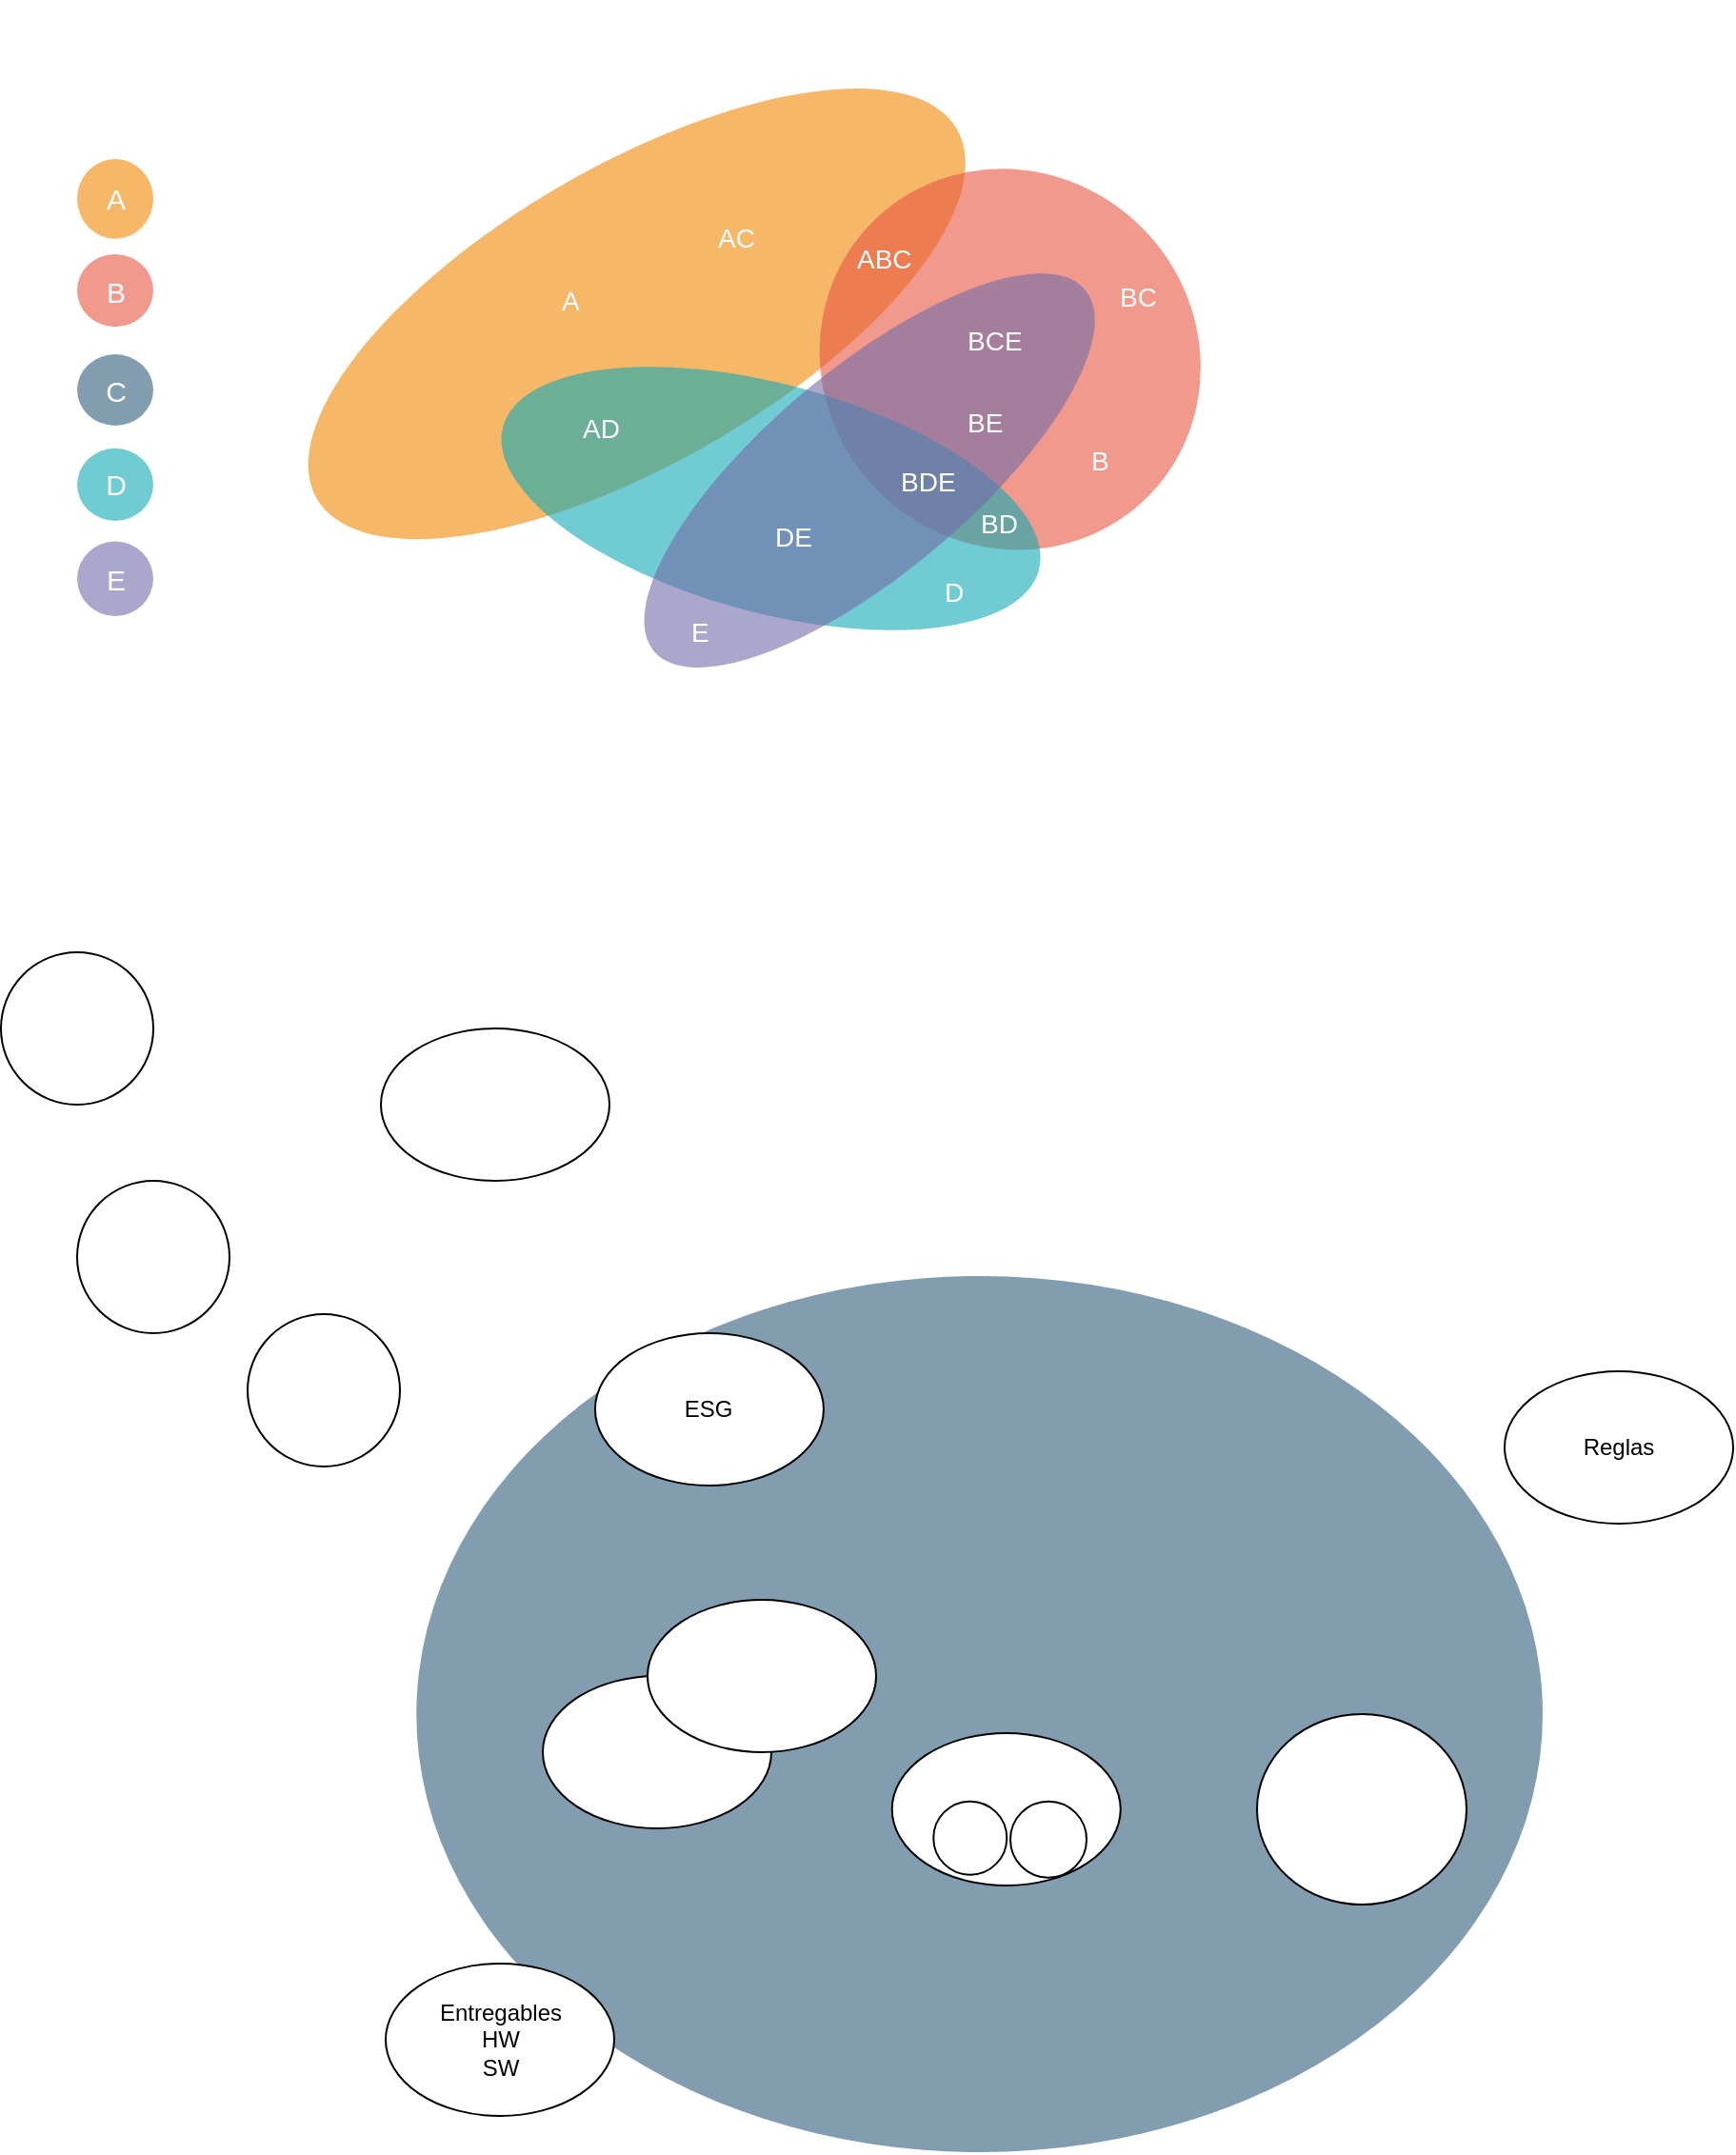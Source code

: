 <mxfile version="15.7.3" type="github"><diagram id="3228e29e-7158-1315-38df-8450db1d8a1d" name="Page-1"><mxGraphModel dx="1422" dy="705" grid="1" gridSize="10" guides="1" tooltips="1" connect="1" arrows="1" fold="1" page="1" pageScale="1" pageWidth="1169" pageHeight="827" background="none" math="0" shadow="0"><root><mxCell id="0"/><mxCell id="1" parent="0"/><mxCell id="21541" value="" style="ellipse;whiteSpace=wrap;rotation=-30;fillColor=#F08705;opacity=60;strokeColor=none;html=1;" parent="1" vertex="1"><mxGeometry x="320.341" y="256.623" width="388.081" height="156.376" as="geometry"/></mxCell><mxCell id="21542" value="" style="ellipse;whiteSpace=wrap;rotation=135;fillColor=#E85642;opacity=60;strokeColor=none;html=1;" parent="1" vertex="1"><mxGeometry x="612.463" y="256.562" width="195.802" height="204.28" as="geometry"/></mxCell><mxCell id="21543" value="" style="ellipse;whiteSpace=wrap;fillColor=#2F5B7C;opacity=60;strokeColor=none;html=1;" parent="1" vertex="1"><mxGeometry x="398.63" y="840" width="591.37" height="460" as="geometry"/></mxCell><mxCell id="21544" value="" style="ellipse;whiteSpace=wrap;fillColor=#12AAB5;opacity=60;strokeColor=none;rotation=15;html=1;" parent="1" vertex="1"><mxGeometry x="439.158" y="371.753" width="291.24" height="120" as="geometry"/></mxCell><mxCell id="21545" value="" style="ellipse;whiteSpace=wrap;rotation=-40;fillColor=#736CA8;opacity=60;strokeColor=none;html=1;" parent="1" vertex="1"><mxGeometry x="488.844" y="363.382" width="295.401" height="107.284" as="geometry"/></mxCell><mxCell id="21546" value="A" style="text;spacingTop=-5;fontStyle=0;fontSize=14;html=1;fontColor=#FFFFFF;" parent="1" vertex="1"><mxGeometry x="472.5" y="318.408" width="30" height="20" as="geometry"/></mxCell><mxCell id="21547" value="B" style="text;spacingTop=-5;fontStyle=0;fontSize=14;html=1;fontColor=#FFFFFF;" parent="1" vertex="1"><mxGeometry x="750.5" y="401.56" width="30" height="20" as="geometry"/></mxCell><mxCell id="21548" value="C" style="text;spacingTop=-5;fontStyle=0;fontSize=14;html=1;fontColor=#FFFFFF;" parent="1" vertex="1"><mxGeometry x="808.265" y="286.408" width="30" height="20" as="geometry"/></mxCell><mxCell id="21549" value="D" style="text;spacingTop=-5;fontStyle=0;fontSize=14;html=1;fontColor=#FFFFFF;" parent="1" vertex="1"><mxGeometry x="674.38" y="470.667" width="30" height="20" as="geometry"/></mxCell><mxCell id="21550" value="E" style="text;spacingTop=-5;fontStyle=0;fontSize=14;html=1;fontColor=#FFFFFF;" parent="1" vertex="1"><mxGeometry x="540.5" y="491.753" width="30" height="20" as="geometry"/></mxCell><mxCell id="21551" value="AC" style="text;spacingTop=-5;fontStyle=0;fontSize=14;html=1;fontColor=#FFFFFF;" parent="1" vertex="1"><mxGeometry x="554.778" y="284.5" width="30" height="20" as="geometry"/></mxCell><mxCell id="21552" value="BC" style="text;spacingTop=-5;fontStyle=0;fontSize=14;html=1;fontColor=#FFFFFF;" parent="1" vertex="1"><mxGeometry x="765.5" y="316.408" width="30" height="20" as="geometry"/></mxCell><mxCell id="21553" value="ABC" style="text;spacingTop=-5;fontStyle=0;fontSize=14;html=1;fontColor=#FFFFFF;" parent="1" vertex="1"><mxGeometry x="628.38" y="296.408" width="30" height="20" as="geometry"/></mxCell><mxCell id="21554" value="BCE" style="text;spacingTop=-5;fontStyle=0;fontSize=14;html=1;fontColor=#FFFFFF;" parent="1" vertex="1"><mxGeometry x="686.38" y="338.702" width="30" height="20" as="geometry"/></mxCell><mxCell id="21555" value="BE" style="text;spacingTop=-5;fontStyle=0;fontSize=14;html=1;fontColor=#FFFFFF;" parent="1" vertex="1"><mxGeometry x="686.38" y="381.56" width="30" height="20" as="geometry"/></mxCell><mxCell id="21556" value="BD" style="text;spacingTop=-5;fontStyle=0;fontSize=14;html=1;fontColor=#FFFFFF;" parent="1" vertex="1"><mxGeometry x="693.364" y="434.842" width="30" height="20" as="geometry"/></mxCell><mxCell id="21557" value="BDE" style="text;spacingTop=-5;fontStyle=0;fontSize=14;html=1;fontColor=#FFFFFF;" parent="1" vertex="1"><mxGeometry x="650.5" y="412.999" width="30" height="20" as="geometry"/></mxCell><mxCell id="21558" value="AD" style="text;spacingTop=-5;fontStyle=0;fontSize=14;html=1;fontColor=#FFFFFF;" parent="1" vertex="1"><mxGeometry x="484.381" y="384.899" width="30" height="20" as="geometry"/></mxCell><mxCell id="21559" value="DE" style="text;spacingTop=-5;fontStyle=0;fontSize=14;html=1;fontColor=#FFFFFF;" parent="1" vertex="1"><mxGeometry x="584.778" y="441.56" width="30" height="20" as="geometry"/></mxCell><mxCell id="21560" value="A" style="ellipse;whiteSpace=wrap;rotation=0;fillColor=#f08705;opacity=60;strokeColor=none;html=1;gradientColor=none;fontSize=15;fontColor=#FFFFFF;" parent="1" vertex="1"><mxGeometry x="220.5" y="253.485" width="40.0" height="41.869" as="geometry"/></mxCell><mxCell id="21561" value="B" style="ellipse;whiteSpace=wrap;rotation=0;fillColor=#e85642;opacity=60;strokeColor=none;html=1;fontSize=15;fontColor=#FFFFFF;" parent="1" vertex="1"><mxGeometry x="220.5" y="303.485" width="40" height="38.092" as="geometry"/></mxCell><mxCell id="21562" value="C" style="ellipse;whiteSpace=wrap;fillColor=#2f5b7c;opacity=60;strokeColor=none;html=1;fontSize=15;fontColor=#FFFFFF;" parent="1" vertex="1"><mxGeometry x="220.5" y="356.061" width="40" height="37.423" as="geometry"/></mxCell><mxCell id="21563" value="D" style="ellipse;whiteSpace=wrap;fillColor=#12aab5;opacity=60;strokeColor=none;html=1;fontSize=15;fontColor=#FFFFFF;" parent="1" vertex="1"><mxGeometry x="220.5" y="405.392" width="40" height="38.092" as="geometry"/></mxCell><mxCell id="21564" value="E" style="ellipse;whiteSpace=wrap;rotation=0;fillColor=#736ca8;opacity=60;strokeColor=none;html=1;fontSize=15;fontColor=#FFFFFF;" parent="1" vertex="1"><mxGeometry x="220.5" y="454.283" width="40.0" height="39.202" as="geometry"/></mxCell><mxCell id="8F5obAwsBISclHvwcyWk-21564" value="ESG" style="ellipse;whiteSpace=wrap;html=1;" vertex="1" parent="1"><mxGeometry x="492.46" y="870" width="120" height="80" as="geometry"/></mxCell><mxCell id="8F5obAwsBISclHvwcyWk-21565" value="Reglas" style="ellipse;whiteSpace=wrap;html=1;" vertex="1" parent="1"><mxGeometry x="970" y="890" width="120" height="80" as="geometry"/></mxCell><mxCell id="8F5obAwsBISclHvwcyWk-21566" value="" style="ellipse;whiteSpace=wrap;html=1;" vertex="1" parent="1"><mxGeometry x="648.36" y="1080" width="120" height="80" as="geometry"/></mxCell><mxCell id="8F5obAwsBISclHvwcyWk-21567" value="" style="ellipse;whiteSpace=wrap;html=1;aspect=fixed;" vertex="1" parent="1"><mxGeometry x="670.13" y="1115.82" width="38.5" height="38.5" as="geometry"/></mxCell><mxCell id="8F5obAwsBISclHvwcyWk-21568" value="" style="ellipse;whiteSpace=wrap;html=1;aspect=fixed;" vertex="1" parent="1"><mxGeometry x="710.5" y="1115.82" width="40" height="40" as="geometry"/></mxCell><mxCell id="8F5obAwsBISclHvwcyWk-21569" value="Entregables&lt;br&gt;HW&lt;br&gt;SW" style="ellipse;whiteSpace=wrap;html=1;" vertex="1" parent="1"><mxGeometry x="382.5" y="1201" width="120" height="80" as="geometry"/></mxCell><mxCell id="8F5obAwsBISclHvwcyWk-21570" value="" style="ellipse;whiteSpace=wrap;html=1;" vertex="1" parent="1"><mxGeometry x="380" y="710" width="120" height="80" as="geometry"/></mxCell><mxCell id="8F5obAwsBISclHvwcyWk-21571" value="" style="ellipse;whiteSpace=wrap;html=1;aspect=fixed;" vertex="1" parent="1"><mxGeometry x="220.5" y="790" width="80" height="80" as="geometry"/></mxCell><mxCell id="8F5obAwsBISclHvwcyWk-21572" value="" style="ellipse;whiteSpace=wrap;html=1;aspect=fixed;" vertex="1" parent="1"><mxGeometry x="310" y="860" width="80" height="80" as="geometry"/></mxCell><mxCell id="8F5obAwsBISclHvwcyWk-21573" value="" style="ellipse;whiteSpace=wrap;html=1;aspect=fixed;" vertex="1" parent="1"><mxGeometry x="180.5" y="670" width="80" height="80" as="geometry"/></mxCell><mxCell id="8F5obAwsBISclHvwcyWk-21574" value="" style="ellipse;whiteSpace=wrap;html=1;" vertex="1" parent="1"><mxGeometry x="465" y="1050" width="120" height="80" as="geometry"/></mxCell><mxCell id="8F5obAwsBISclHvwcyWk-21575" value="" style="ellipse;whiteSpace=wrap;html=1;" vertex="1" parent="1"><mxGeometry x="840" y="1070" width="110" height="100" as="geometry"/></mxCell><mxCell id="8F5obAwsBISclHvwcyWk-21576" value="" style="ellipse;whiteSpace=wrap;html=1;" vertex="1" parent="1"><mxGeometry x="520" y="1010" width="120" height="80" as="geometry"/></mxCell></root></mxGraphModel></diagram></mxfile>